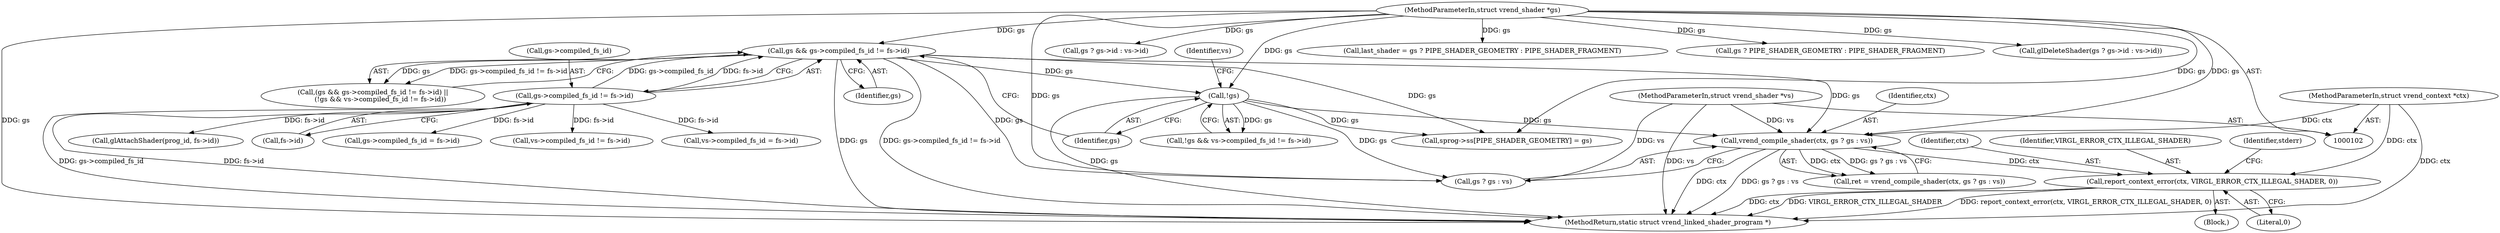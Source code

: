 digraph "0_virglrenderer_a2f12a1b0f95b13b6f8dc3d05d7b74b4386394e4@pointer" {
"1000396" [label="(Call,report_context_error(ctx, VIRGL_ERROR_CTX_ILLEGAL_SHADER, 0))"];
"1000196" [label="(Call,vrend_compile_shader(ctx, gs ? gs : vs))"];
"1000103" [label="(MethodParameterIn,struct vrend_context *ctx)"];
"1000106" [label="(MethodParameterIn,struct vrend_shader *gs)"];
"1000126" [label="(Call,gs && gs->compiled_fs_id != fs->id)"];
"1000128" [label="(Call,gs->compiled_fs_id != fs->id)"];
"1000136" [label="(Call,!gs)"];
"1000104" [label="(MethodParameterIn,struct vrend_shader *vs)"];
"1000137" [label="(Identifier,gs)"];
"1000126" [label="(Call,gs && gs->compiled_fs_id != fs->id)"];
"1000198" [label="(Call,gs ? gs : vs)"];
"1000129" [label="(Call,gs->compiled_fs_id)"];
"1000401" [label="(Identifier,stderr)"];
"1000208" [label="(Call,gs ? gs->id : vs->id)"];
"1000197" [label="(Identifier,ctx)"];
"1000383" [label="(Block,)"];
"1000127" [label="(Identifier,gs)"];
"1000442" [label="(Call,sprog->ss[PIPE_SHADER_GEOMETRY] = gs)"];
"1000276" [label="(Call,glAttachShader(prog_id, fs->id))"];
"1000396" [label="(Call,report_context_error(ctx, VIRGL_ERROR_CTX_ILLEGAL_SHADER, 0))"];
"1000194" [label="(Call,ret = vrend_compile_shader(ctx, gs ? gs : vs))"];
"1001107" [label="(MethodReturn,static struct vrend_linked_shader_program *)"];
"1000125" [label="(Call,(gs && gs->compiled_fs_id != fs->id) ||\n       (!gs && vs->compiled_fs_id != fs->id))"];
"1000136" [label="(Call,!gs)"];
"1000132" [label="(Call,fs->id)"];
"1000104" [label="(MethodParameterIn,struct vrend_shader *vs)"];
"1000484" [label="(Call,last_shader = gs ? PIPE_SHADER_GEOMETRY : PIPE_SHADER_FRAGMENT)"];
"1000397" [label="(Identifier,ctx)"];
"1000106" [label="(MethodParameterIn,struct vrend_shader *gs)"];
"1000128" [label="(Call,gs->compiled_fs_id != fs->id)"];
"1000398" [label="(Identifier,VIRGL_ERROR_CTX_ILLEGAL_SHADER)"];
"1000222" [label="(Call,gs->compiled_fs_id = fs->id)"];
"1000138" [label="(Call,vs->compiled_fs_id != fs->id)"];
"1000486" [label="(Call,gs ? PIPE_SHADER_GEOMETRY : PIPE_SHADER_FRAGMENT)"];
"1000230" [label="(Call,vs->compiled_fs_id = fs->id)"];
"1000140" [label="(Identifier,vs)"];
"1000103" [label="(MethodParameterIn,struct vrend_context *ctx)"];
"1000135" [label="(Call,!gs && vs->compiled_fs_id != fs->id)"];
"1000196" [label="(Call,vrend_compile_shader(ctx, gs ? gs : vs))"];
"1000207" [label="(Call,glDeleteShader(gs ? gs->id : vs->id))"];
"1000399" [label="(Literal,0)"];
"1000396" -> "1000383"  [label="AST: "];
"1000396" -> "1000399"  [label="CFG: "];
"1000397" -> "1000396"  [label="AST: "];
"1000398" -> "1000396"  [label="AST: "];
"1000399" -> "1000396"  [label="AST: "];
"1000401" -> "1000396"  [label="CFG: "];
"1000396" -> "1001107"  [label="DDG: report_context_error(ctx, VIRGL_ERROR_CTX_ILLEGAL_SHADER, 0)"];
"1000396" -> "1001107"  [label="DDG: ctx"];
"1000396" -> "1001107"  [label="DDG: VIRGL_ERROR_CTX_ILLEGAL_SHADER"];
"1000196" -> "1000396"  [label="DDG: ctx"];
"1000103" -> "1000396"  [label="DDG: ctx"];
"1000196" -> "1000194"  [label="AST: "];
"1000196" -> "1000198"  [label="CFG: "];
"1000197" -> "1000196"  [label="AST: "];
"1000198" -> "1000196"  [label="AST: "];
"1000194" -> "1000196"  [label="CFG: "];
"1000196" -> "1001107"  [label="DDG: ctx"];
"1000196" -> "1001107"  [label="DDG: gs ? gs : vs"];
"1000196" -> "1000194"  [label="DDG: ctx"];
"1000196" -> "1000194"  [label="DDG: gs ? gs : vs"];
"1000103" -> "1000196"  [label="DDG: ctx"];
"1000106" -> "1000196"  [label="DDG: gs"];
"1000126" -> "1000196"  [label="DDG: gs"];
"1000136" -> "1000196"  [label="DDG: gs"];
"1000104" -> "1000196"  [label="DDG: vs"];
"1000103" -> "1000102"  [label="AST: "];
"1000103" -> "1001107"  [label="DDG: ctx"];
"1000106" -> "1000102"  [label="AST: "];
"1000106" -> "1001107"  [label="DDG: gs"];
"1000106" -> "1000126"  [label="DDG: gs"];
"1000106" -> "1000136"  [label="DDG: gs"];
"1000106" -> "1000198"  [label="DDG: gs"];
"1000106" -> "1000207"  [label="DDG: gs"];
"1000106" -> "1000208"  [label="DDG: gs"];
"1000106" -> "1000442"  [label="DDG: gs"];
"1000106" -> "1000484"  [label="DDG: gs"];
"1000106" -> "1000486"  [label="DDG: gs"];
"1000126" -> "1000125"  [label="AST: "];
"1000126" -> "1000127"  [label="CFG: "];
"1000126" -> "1000128"  [label="CFG: "];
"1000127" -> "1000126"  [label="AST: "];
"1000128" -> "1000126"  [label="AST: "];
"1000137" -> "1000126"  [label="CFG: "];
"1000125" -> "1000126"  [label="CFG: "];
"1000126" -> "1001107"  [label="DDG: gs"];
"1000126" -> "1001107"  [label="DDG: gs->compiled_fs_id != fs->id"];
"1000126" -> "1000125"  [label="DDG: gs"];
"1000126" -> "1000125"  [label="DDG: gs->compiled_fs_id != fs->id"];
"1000128" -> "1000126"  [label="DDG: gs->compiled_fs_id"];
"1000128" -> "1000126"  [label="DDG: fs->id"];
"1000126" -> "1000136"  [label="DDG: gs"];
"1000126" -> "1000198"  [label="DDG: gs"];
"1000126" -> "1000442"  [label="DDG: gs"];
"1000128" -> "1000132"  [label="CFG: "];
"1000129" -> "1000128"  [label="AST: "];
"1000132" -> "1000128"  [label="AST: "];
"1000128" -> "1001107"  [label="DDG: fs->id"];
"1000128" -> "1001107"  [label="DDG: gs->compiled_fs_id"];
"1000128" -> "1000138"  [label="DDG: fs->id"];
"1000128" -> "1000222"  [label="DDG: fs->id"];
"1000128" -> "1000230"  [label="DDG: fs->id"];
"1000128" -> "1000276"  [label="DDG: fs->id"];
"1000136" -> "1000135"  [label="AST: "];
"1000136" -> "1000137"  [label="CFG: "];
"1000137" -> "1000136"  [label="AST: "];
"1000140" -> "1000136"  [label="CFG: "];
"1000135" -> "1000136"  [label="CFG: "];
"1000136" -> "1001107"  [label="DDG: gs"];
"1000136" -> "1000135"  [label="DDG: gs"];
"1000136" -> "1000198"  [label="DDG: gs"];
"1000136" -> "1000442"  [label="DDG: gs"];
"1000104" -> "1000102"  [label="AST: "];
"1000104" -> "1001107"  [label="DDG: vs"];
"1000104" -> "1000198"  [label="DDG: vs"];
}
